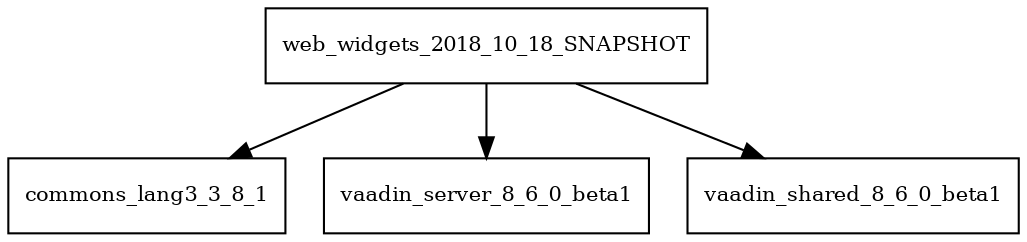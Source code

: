 digraph web_widgets_2018_10_18_SNAPSHOT_dependencies {
  node [shape = box, fontsize=10.0];
  web_widgets_2018_10_18_SNAPSHOT -> commons_lang3_3_8_1;
  web_widgets_2018_10_18_SNAPSHOT -> vaadin_server_8_6_0_beta1;
  web_widgets_2018_10_18_SNAPSHOT -> vaadin_shared_8_6_0_beta1;
}
